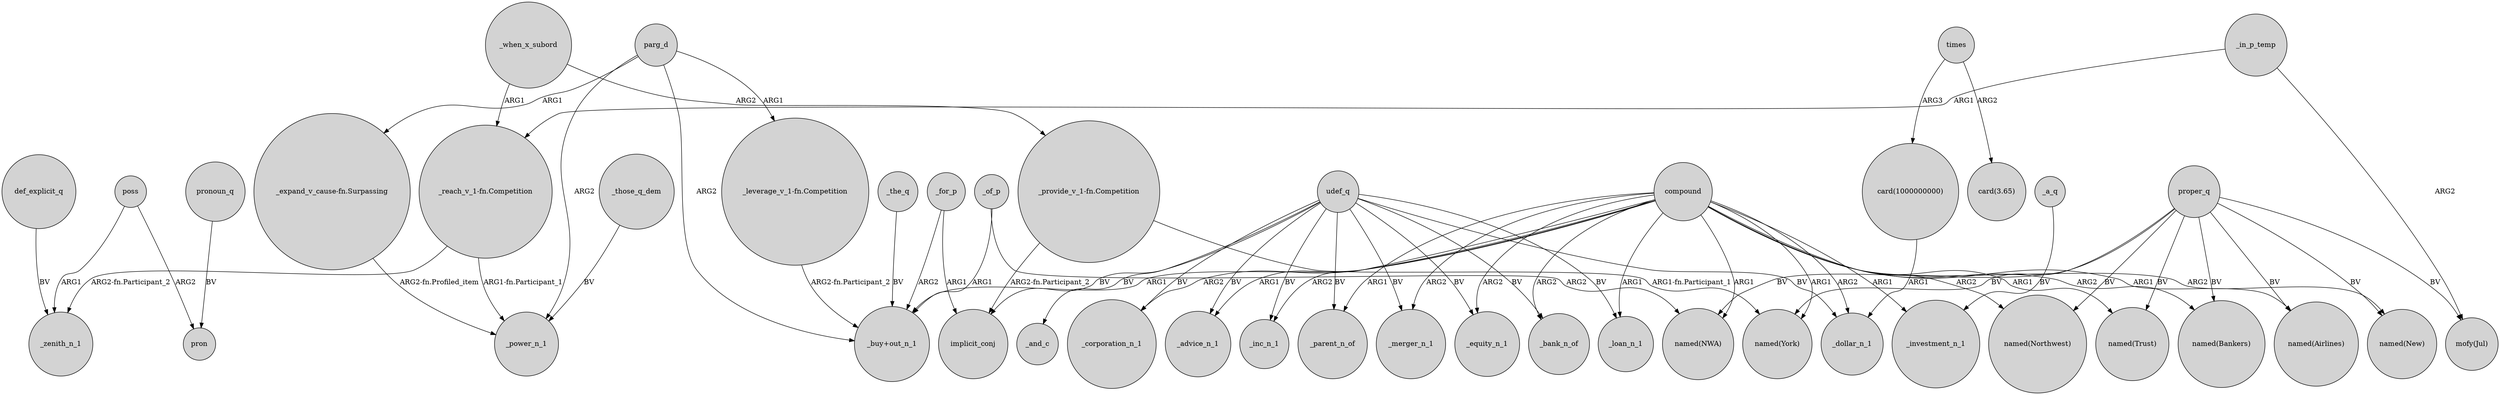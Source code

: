 digraph {
	node [shape=circle style=filled]
	def_explicit_q -> _zenith_n_1 [label=BV]
	"card(1000000000)" -> _dollar_n_1 [label=ARG1]
	_in_p_temp -> "mofy(Jul)" [label=ARG2]
	compound -> "named(Northwest)" [label=ARG2]
	compound -> "named(Airlines)" [label=ARG1]
	proper_q -> "named(NWA)" [label=BV]
	proper_q -> "named(Trust)" [label=BV]
	"_provide_v_1-fn.Competition" -> implicit_conj [label="ARG2-fn.Participant_2"]
	compound -> "named(Bankers)" [label=ARG2]
	_of_p -> "_buy+out_n_1" [label=ARG1]
	compound -> "named(New)" [label=ARG2]
	compound -> "named(Trust)" [label=ARG1]
	compound -> _investment_n_1 [label=ARG1]
	compound -> _advice_n_1 [label=ARG1]
	udef_q -> _loan_n_1 [label=BV]
	proper_q -> "named(New)" [label=BV]
	udef_q -> _equity_n_1 [label=BV]
	parg_d -> "_leverage_v_1-fn.Competition" [label=ARG1]
	"_expand_v_cause-fn.Surpassing" -> _power_n_1 [label="ARG2-fn.Profiled_item"]
	"_reach_v_1-fn.Competition" -> _zenith_n_1 [label="ARG2-fn.Participant_2"]
	udef_q -> _bank_n_of [label=BV]
	compound -> _merger_n_1 [label=ARG2]
	compound -> _dollar_n_1 [label=ARG2]
	compound -> _equity_n_1 [label=ARG2]
	_for_p -> "_buy+out_n_1" [label=ARG2]
	times -> "card(1000000000)" [label=ARG3]
	proper_q -> "named(Airlines)" [label=BV]
	udef_q -> _and_c [label=BV]
	parg_d -> "_buy+out_n_1" [label=ARG2]
	proper_q -> "named(York)" [label=BV]
	"_provide_v_1-fn.Competition" -> "named(York)" [label="ARG1-fn.Participant_1"]
	"_reach_v_1-fn.Competition" -> _power_n_1 [label="ARG1-fn.Participant_1"]
	pronoun_q -> pron [label=BV]
	udef_q -> _inc_n_1 [label=BV]
	_when_x_subord -> "_reach_v_1-fn.Competition" [label=ARG1]
	poss -> pron [label=ARG2]
	proper_q -> "named(Northwest)" [label=BV]
	_in_p_temp -> "_reach_v_1-fn.Competition" [label=ARG1]
	compound -> _inc_n_1 [label=ARG2]
	times -> "card(3.65)" [label=ARG2]
	compound -> _parent_n_of [label=ARG1]
	compound -> _loan_n_1 [label=ARG1]
	_a_q -> _investment_n_1 [label=BV]
	udef_q -> _dollar_n_1 [label=BV]
	udef_q -> _advice_n_1 [label=BV]
	parg_d -> _power_n_1 [label=ARG2]
	proper_q -> "named(Bankers)" [label=BV]
	poss -> _zenith_n_1 [label=ARG1]
	_when_x_subord -> "_provide_v_1-fn.Competition" [label=ARG2]
	compound -> _corporation_n_1 [label=ARG2]
	udef_q -> _corporation_n_1 [label=BV]
	"_leverage_v_1-fn.Competition" -> "_buy+out_n_1" [label="ARG2-fn.Participant_2"]
	compound -> "_buy+out_n_1" [label=ARG1]
	compound -> "named(NWA)" [label=ARG1]
	proper_q -> "mofy(Jul)" [label=BV]
	compound -> "named(York)" [label=ARG1]
	_the_q -> "_buy+out_n_1" [label=BV]
	parg_d -> "_expand_v_cause-fn.Surpassing" [label=ARG1]
	udef_q -> _parent_n_of [label=BV]
	udef_q -> _merger_n_1 [label=BV]
	_of_p -> "named(NWA)" [label=ARG2]
	_for_p -> implicit_conj [label=ARG1]
	udef_q -> implicit_conj [label=BV]
	compound -> _bank_n_of [label=ARG2]
	_those_q_dem -> _power_n_1 [label=BV]
}

